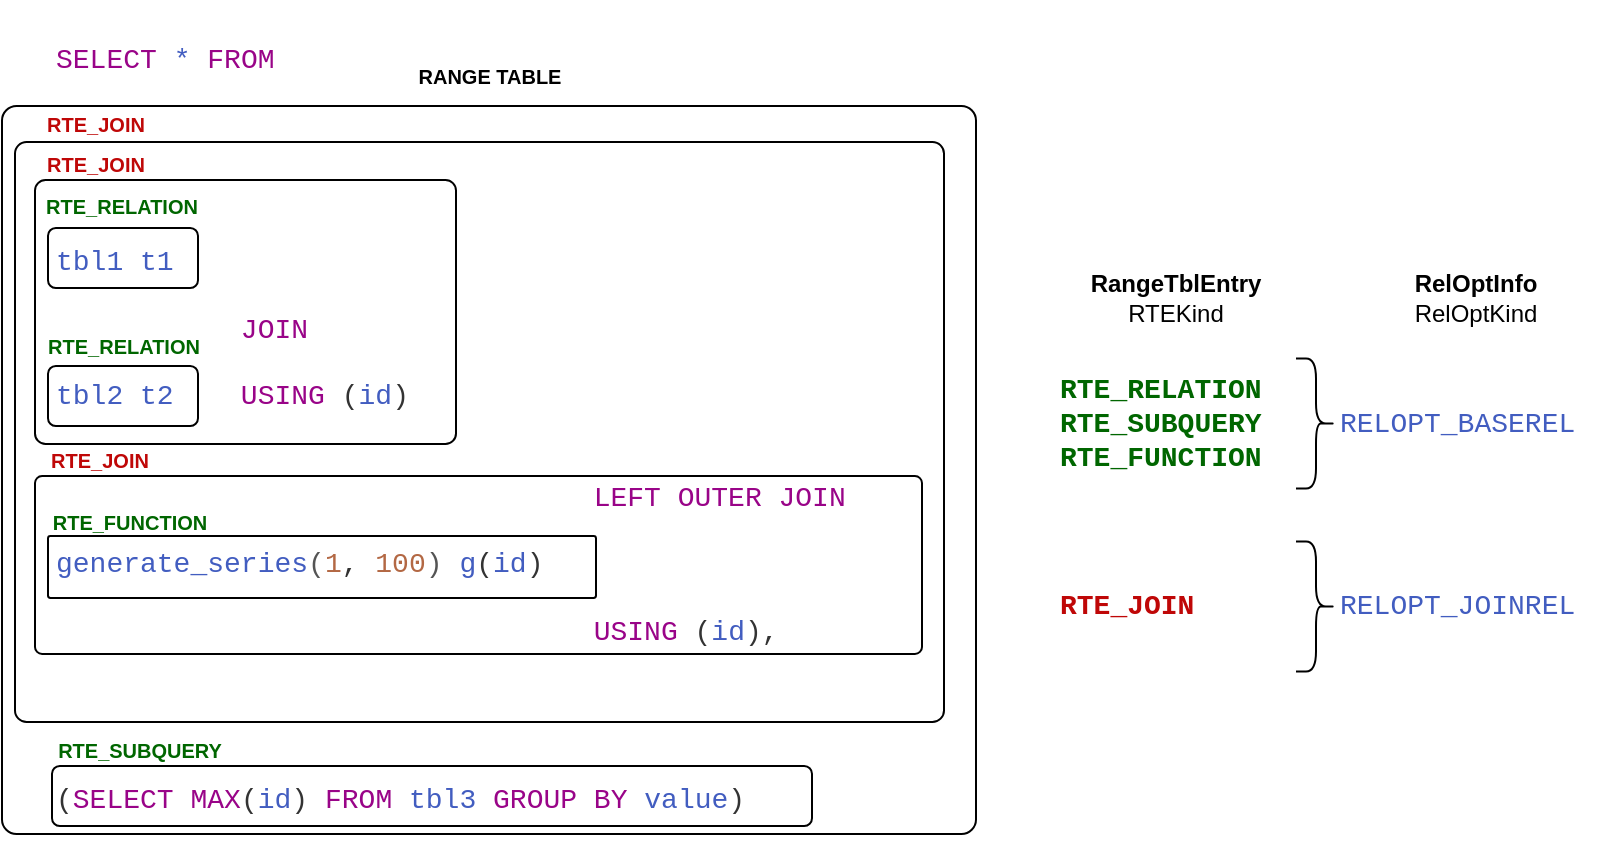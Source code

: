<mxfile version="24.7.8">
  <diagram name="Страница — 1" id="Zvr2eW7H0rXLNG6UFAMz">
    <mxGraphModel dx="1400" dy="580" grid="1" gridSize="10" guides="1" tooltips="1" connect="1" arrows="1" fold="1" page="1" pageScale="1" pageWidth="827" pageHeight="1169" math="0" shadow="0">
      <root>
        <mxCell id="0" />
        <mxCell id="1" parent="0" />
        <UserObject label="&lt;div style=&quot;font-size: 14px;&quot;&gt;&lt;span style=&quot;background-color: initial; font-size: 14px;&quot;&gt;&lt;font color=&quot;#990488&quot; style=&quot;font-size: 14px;&quot;&gt;SELECT&lt;/font&gt;&amp;nbsp;&lt;font color=&quot;#425dc0&quot; style=&quot;font-size: 14px;&quot;&gt;*&lt;/font&gt;&lt;font color=&quot;#990488&quot; style=&quot;font-size: 14px;&quot;&gt;&amp;nbsp;FROM&lt;/font&gt;&lt;/span&gt;&lt;/div&gt;&lt;div style=&quot;font-size: 14px;&quot;&gt;&lt;span style=&quot;background-color: initial; font-size: 14px;&quot;&gt;&lt;br style=&quot;font-size: 14px;&quot;&gt;&lt;/span&gt;&lt;/div&gt;&lt;div style=&quot;font-size: 14px;&quot;&gt;&lt;span style=&quot;background-color: initial; font-size: 14px;&quot;&gt;&amp;nbsp;&lt;/span&gt;&lt;/div&gt;&lt;div style=&quot;font-size: 14px;&quot;&gt;&lt;span style=&quot;background-color: initial; font-size: 14px;&quot;&gt;&lt;font color=&quot;#425dc0&quot; style=&quot;font-size: 14px;&quot;&gt;&lt;br style=&quot;font-size: 14px;&quot;&gt;&lt;/font&gt;&lt;/span&gt;&lt;/div&gt;&lt;div style=&quot;font-size: 14px;&quot;&gt;&lt;span style=&quot;background-color: initial; font-size: 14px;&quot;&gt;&lt;font color=&quot;#425dc0&quot; style=&quot;font-size: 14px;&quot;&gt;&lt;br style=&quot;font-size: 14px;&quot;&gt;&lt;/font&gt;&lt;/span&gt;&lt;/div&gt;&lt;div style=&quot;font-size: 14px;&quot;&gt;&lt;span style=&quot;background-color: initial; font-size: 14px;&quot;&gt;&lt;font color=&quot;#425dc0&quot; style=&quot;font-size: 14px;&quot;&gt;&lt;br style=&quot;font-size: 14px;&quot;&gt;&lt;/font&gt;&lt;/span&gt;&lt;/div&gt;&lt;div style=&quot;font-size: 14px;&quot;&gt;&lt;span style=&quot;background-color: initial; font-size: 14px;&quot;&gt;&lt;font color=&quot;#425dc0&quot; style=&quot;font-size: 14px;&quot;&gt;tbl1 t1&lt;/font&gt;&lt;font color=&quot;#990488&quot; style=&quot;font-size: 14px;&quot;&gt;&amp;nbsp;&lt;/font&gt;&lt;/span&gt;&lt;/div&gt;&lt;div style=&quot;font-size: 14px;&quot;&gt;&lt;span style=&quot;background-color: initial; color: rgb(153, 4, 136); font-size: 14px;&quot;&gt;&lt;br style=&quot;font-size: 14px;&quot;&gt;&lt;/span&gt;&lt;/div&gt;&lt;div style=&quot;font-size: 14px;&quot;&gt;&lt;span style=&quot;background-color: initial; color: rgb(153, 4, 136); font-size: 14px;&quot;&gt;&lt;span style=&quot;white-space: pre; font-size: 14px;&quot;&gt;&#x9;&lt;/span&gt;&amp;nbsp; &amp;nbsp;JOIN&amp;nbsp;&lt;/span&gt;&lt;/div&gt;&lt;div style=&quot;font-size: 14px;&quot;&gt;&lt;span style=&quot;background-color: initial; color: rgb(66, 93, 192); font-size: 14px;&quot;&gt;&lt;br style=&quot;font-size: 14px;&quot;&gt;&lt;/span&gt;&lt;/div&gt;&lt;div style=&quot;font-size: 14px;&quot;&gt;&lt;span style=&quot;background-color: initial; color: rgb(66, 93, 192); font-size: 14px;&quot;&gt;tbl2 t2&amp;nbsp; &amp;nbsp;&amp;nbsp;&lt;/span&gt;&lt;font color=&quot;#990488&quot; style=&quot;background-color: initial; font-size: 14px;&quot;&gt;USING&lt;/font&gt;&lt;span style=&quot;background-color: initial; color: rgb(66, 93, 192); font-size: 14px;&quot;&gt;&amp;nbsp;&lt;/span&gt;&lt;font color=&quot;#333333&quot; style=&quot;background-color: initial; color: rgb(51, 51, 51); font-size: 14px;&quot;&gt;(&lt;/font&gt;&lt;font color=&quot;#425dc0&quot; style=&quot;background-color: initial; font-size: 14px;&quot;&gt;id&lt;/font&gt;&lt;font color=&quot;#333333&quot; style=&quot;background-color: initial; color: rgb(51, 51, 51); font-size: 14px;&quot;&gt;)&lt;/font&gt;&lt;br style=&quot;font-size: 14px;&quot;&gt;&lt;/div&gt;&lt;div style=&quot;color: rgb(51, 51, 51); font-size: 14px;&quot;&gt;&lt;font color=&quot;#333333&quot; style=&quot;font-size: 14px;&quot;&gt;&lt;br style=&quot;font-size: 14px;&quot;&gt;&lt;/font&gt;&lt;/div&gt;&lt;div style=&quot;font-size: 14px;&quot;&gt;&lt;br style=&quot;font-size: 14px;&quot;&gt;&lt;/div&gt;&lt;div style=&quot;font-size: 14px;&quot;&gt;&lt;font color=&quot;#990488&quot; style=&quot;font-size: 14px;&quot;&gt;&lt;span style=&quot;white-space: pre; font-size: 14px;&quot;&gt;&#x9;&lt;/span&gt;&lt;span style=&quot;white-space: pre; font-size: 14px;&quot;&gt;&#x9;&lt;/span&gt;&lt;span style=&quot;white-space: pre; font-size: 14px;&quot;&gt;&#x9;&lt;/span&gt;&lt;span style=&quot;white-space: pre; font-size: 14px;&quot;&gt;&#x9;&lt;/span&gt;LEFT OUTER JOIN&lt;/font&gt;&lt;/div&gt;&lt;div style=&quot;font-size: 14px;&quot;&gt;&lt;font color=&quot;#425dc0&quot; style=&quot;font-size: 14px;&quot;&gt;&lt;br style=&quot;font-size: 14px;&quot;&gt;&lt;/font&gt;&lt;/div&gt;&lt;div style=&quot;font-size: 14px;&quot;&gt;&lt;font color=&quot;#425dc0&quot; style=&quot;font-size: 14px;&quot;&gt;generate_series&lt;/font&gt;&lt;font color=&quot;#545454&quot; style=&quot;font-size: 14px;&quot;&gt;(&lt;/font&gt;&lt;font color=&quot;#b36844&quot; style=&quot;font-size: 14px;&quot;&gt;1&lt;/font&gt;&lt;font color=&quot;#313131&quot; style=&quot;font-size: 14px;&quot;&gt;,&lt;/font&gt;&lt;font color=&quot;#990488&quot; style=&quot;font-size: 14px;&quot;&gt; &lt;/font&gt;&lt;font color=&quot;#b36844&quot; style=&quot;font-size: 14px;&quot;&gt;100&lt;/font&gt;&lt;font color=&quot;#545454&quot; style=&quot;font-size: 14px;&quot;&gt;)&lt;/font&gt;&lt;font color=&quot;#990488&quot; style=&quot;font-size: 14px;&quot;&gt; &lt;/font&gt;&lt;font color=&quot;#425dc0&quot; style=&quot;font-size: 14px;&quot;&gt;g&lt;/font&gt;&lt;font color=&quot;#333333&quot; style=&quot;background-color: initial; color: rgb(51, 51, 51); font-size: 14px;&quot;&gt;(&lt;/font&gt;&lt;font color=&quot;#425dc0&quot; style=&quot;background-color: initial; font-size: 14px;&quot;&gt;id&lt;/font&gt;&lt;font color=&quot;#333333&quot; style=&quot;background-color: initial; color: rgb(51, 51, 51); font-size: 14px;&quot;&gt;)&lt;/font&gt;&lt;/div&gt;&lt;div style=&quot;font-size: 14px;&quot;&gt;&lt;font color=&quot;#990488&quot; style=&quot;font-size: 14px;&quot;&gt;&lt;br style=&quot;font-size: 14px;&quot;&gt;&lt;/font&gt;&lt;/div&gt;&lt;div style=&quot;font-size: 14px;&quot;&gt;&lt;font color=&quot;#990488&quot; style=&quot;font-size: 14px;&quot;&gt;&amp;nbsp; &amp;nbsp; &amp;nbsp; &amp;nbsp; &amp;nbsp; &amp;nbsp; &amp;nbsp; &amp;nbsp; &amp;nbsp; &amp;nbsp; &amp;nbsp; &amp;nbsp; &amp;nbsp; &amp;nbsp; &amp;nbsp; &amp;nbsp; USING&amp;nbsp;&lt;/font&gt;&lt;font color=&quot;#333333&quot; style=&quot;background-color: initial; color: rgb(51, 51, 51); font-size: 14px;&quot;&gt;(&lt;/font&gt;&lt;font color=&quot;#425dc0&quot; style=&quot;background-color: initial; font-size: 14px;&quot;&gt;id&lt;/font&gt;&lt;font color=&quot;#333333&quot; style=&quot;background-color: initial; color: rgb(51, 51, 51); font-size: 14px;&quot;&gt;),&lt;/font&gt;&lt;/div&gt;&lt;div style=&quot;color: rgb(51, 51, 51); font-size: 14px;&quot;&gt;&lt;font color=&quot;#333333&quot; style=&quot;font-size: 14px;&quot;&gt;&lt;br style=&quot;font-size: 14px;&quot;&gt;&lt;/font&gt;&lt;/div&gt;&lt;font color=&quot;#333333&quot; style=&quot;font-size: 14px;&quot;&gt;&lt;div style=&quot;font-size: 14px;&quot;&gt;&lt;font color=&quot;#333333&quot; style=&quot;font-size: 14px;&quot;&gt;&lt;br style=&quot;font-size: 14px;&quot;&gt;&lt;/font&gt;&lt;/div&gt;&lt;div style=&quot;font-size: 14px;&quot;&gt;&lt;font color=&quot;#333333&quot; style=&quot;font-size: 14px;&quot;&gt;&lt;br&gt;&lt;/font&gt;&lt;/div&gt;&lt;div&gt;&lt;font color=&quot;#333333&quot; style=&quot;font-size: 14px;&quot;&gt;&lt;br&gt;&lt;/font&gt;&lt;/div&gt;(&lt;/font&gt;&lt;font color=&quot;#990488&quot; style=&quot;background-color: initial; font-size: 14px;&quot;&gt;SELECT&lt;/font&gt;&lt;span style=&quot;background-color: initial; font-size: 14px;&quot;&gt; &lt;/span&gt;&lt;font color=&quot;#990488&quot; style=&quot;background-color: initial; font-size: 14px;&quot;&gt;MAX&lt;/font&gt;&lt;font color=&quot;#333333&quot; style=&quot;background-color: initial; font-size: 14px;&quot;&gt;(&lt;/font&gt;&lt;font color=&quot;#425dc0&quot; style=&quot;background-color: initial; font-size: 14px;&quot;&gt;id&lt;/font&gt;&lt;font color=&quot;#333333&quot; style=&quot;background-color: initial; font-size: 14px;&quot;&gt;)&lt;/font&gt;&lt;span style=&quot;background-color: initial; font-size: 14px;&quot;&gt;&amp;nbsp;&lt;/span&gt;&lt;font color=&quot;#990488&quot; style=&quot;background-color: initial; font-size: 14px;&quot;&gt;FROM&lt;/font&gt;&lt;span style=&quot;background-color: initial; font-size: 14px;&quot;&gt; &lt;/span&gt;&lt;font color=&quot;#425dc0&quot; style=&quot;background-color: initial; font-size: 14px;&quot;&gt;tbl3&lt;/font&gt;&lt;span style=&quot;background-color: initial; font-size: 14px;&quot;&gt;&amp;nbsp;&lt;/span&gt;&lt;font color=&quot;#990488&quot; style=&quot;background-color: initial; font-size: 14px;&quot;&gt;GROUP BY&lt;/font&gt;&lt;font color=&quot;#425dc0&quot; style=&quot;background-color: initial; font-size: 14px;&quot;&gt; value&lt;/font&gt;&lt;span style=&quot;background-color: initial; color: rgb(51, 51, 51); font-size: 14px;&quot;&gt;)&lt;/span&gt;" link="explain select t1.value, max(t1.id) from tbl t1&#xa;join&#xa;(select id from tbl where value = 1 or value = 2) t2&#xa;using (id)&#xa;group by t1.value&#xa;having count(t1.id) &gt; 100;" id="W669uPvKT1c0R3ufBaIu-1">
          <mxCell style="text;html=1;align=left;verticalAlign=middle;whiteSpace=wrap;rounded=0;fontFamily=Courier New;shadow=0;horizontal=1;spacing=2;fontSize=14;" parent="1" vertex="1">
            <mxGeometry x="248" y="113" width="480" height="430" as="geometry" />
          </mxCell>
        </UserObject>
        <mxCell id="gRIM112ALjNljpeR_7gf-1" value="" style="rounded=1;whiteSpace=wrap;html=1;fillColor=none;align=left;verticalAlign=top;arcSize=13;" parent="1" vertex="1">
          <mxGeometry x="246" y="227" width="75" height="30" as="geometry" />
        </mxCell>
        <mxCell id="gRIM112ALjNljpeR_7gf-2" value="RTE_RELATION" style="text;html=1;align=center;verticalAlign=middle;whiteSpace=wrap;rounded=0;fontSize=10;fontStyle=1;fontColor=#006600;" parent="1" vertex="1">
          <mxGeometry x="235.5" y="201" width="94" height="30" as="geometry" />
        </mxCell>
        <mxCell id="gRIM112ALjNljpeR_7gf-3" value="" style="rounded=1;whiteSpace=wrap;html=1;fillColor=none;align=left;verticalAlign=top;arcSize=13;" parent="1" vertex="1">
          <mxGeometry x="246" y="296" width="75" height="30" as="geometry" />
        </mxCell>
        <mxCell id="gRIM112ALjNljpeR_7gf-4" value="RTE_RELATION" style="text;html=1;align=center;verticalAlign=middle;whiteSpace=wrap;rounded=0;fontSize=10;fontStyle=1;fontColor=#006600;" parent="1" vertex="1">
          <mxGeometry x="236.5" y="271" width="94" height="30" as="geometry" />
        </mxCell>
        <mxCell id="gRIM112ALjNljpeR_7gf-5" value="" style="rounded=1;whiteSpace=wrap;html=1;fillColor=none;align=left;verticalAlign=top;arcSize=4;" parent="1" vertex="1">
          <mxGeometry x="239.5" y="203" width="210.5" height="132" as="geometry" />
        </mxCell>
        <mxCell id="gRIM112ALjNljpeR_7gf-6" value="RTE_JOIN" style="text;html=1;align=center;verticalAlign=middle;whiteSpace=wrap;rounded=0;fontSize=10;fontStyle=1;fontColor=#BF0707;" parent="1" vertex="1">
          <mxGeometry x="223" y="180" width="94" height="30" as="geometry" />
        </mxCell>
        <mxCell id="gRIM112ALjNljpeR_7gf-7" value="" style="rounded=1;whiteSpace=wrap;html=1;fillColor=none;align=left;verticalAlign=top;arcSize=4;" parent="1" vertex="1">
          <mxGeometry x="246" y="381" width="274" height="31" as="geometry" />
        </mxCell>
        <mxCell id="gRIM112ALjNljpeR_7gf-8" value="RTE_FUNCTION" style="text;html=1;align=center;verticalAlign=middle;whiteSpace=wrap;rounded=0;fontSize=10;fontStyle=1;fontColor=#006600;" parent="1" vertex="1">
          <mxGeometry x="239.5" y="359" width="94" height="30" as="geometry" />
        </mxCell>
        <mxCell id="gRIM112ALjNljpeR_7gf-9" value="" style="rounded=1;whiteSpace=wrap;html=1;fillColor=none;align=left;verticalAlign=top;arcSize=4;" parent="1" vertex="1">
          <mxGeometry x="239.5" y="351" width="443.5" height="89" as="geometry" />
        </mxCell>
        <mxCell id="gRIM112ALjNljpeR_7gf-10" value="RTE_JOIN" style="text;html=1;align=center;verticalAlign=middle;whiteSpace=wrap;rounded=0;fontSize=10;fontStyle=1;fontColor=#BF0707;" parent="1" vertex="1">
          <mxGeometry x="225" y="328" width="94" height="30" as="geometry" />
        </mxCell>
        <mxCell id="gRIM112ALjNljpeR_7gf-11" value="" style="rounded=1;whiteSpace=wrap;html=1;fillColor=none;align=left;verticalAlign=top;arcSize=13;" parent="1" vertex="1">
          <mxGeometry x="248" y="496" width="380" height="30" as="geometry" />
        </mxCell>
        <mxCell id="gRIM112ALjNljpeR_7gf-12" value="RTE_SUBQUERY" style="text;html=1;align=center;verticalAlign=middle;whiteSpace=wrap;rounded=0;fontSize=10;fontStyle=1;fontColor=#006600;" parent="1" vertex="1">
          <mxGeometry x="244.5" y="473" width="94" height="30" as="geometry" />
        </mxCell>
        <mxCell id="gRIM112ALjNljpeR_7gf-13" value="" style="rounded=1;whiteSpace=wrap;html=1;fillColor=none;align=left;verticalAlign=top;arcSize=2;" parent="1" vertex="1">
          <mxGeometry x="229.5" y="184" width="464.5" height="290" as="geometry" />
        </mxCell>
        <mxCell id="gRIM112ALjNljpeR_7gf-14" value="RTE_JOIN" style="text;html=1;align=center;verticalAlign=middle;whiteSpace=wrap;rounded=0;fontSize=10;fontStyle=1;fontColor=#BF0707;" parent="1" vertex="1">
          <mxGeometry x="223" y="160" width="94" height="30" as="geometry" />
        </mxCell>
        <mxCell id="gRIM112ALjNljpeR_7gf-15" value="" style="rounded=1;whiteSpace=wrap;html=1;fillColor=none;align=left;verticalAlign=top;arcSize=2;" parent="1" vertex="1">
          <mxGeometry x="223" y="166" width="487" height="364" as="geometry" />
        </mxCell>
        <mxCell id="gRIM112ALjNljpeR_7gf-16" value="RANGE TABLE" style="text;html=1;align=center;verticalAlign=middle;whiteSpace=wrap;rounded=0;fontSize=10;fontStyle=1" parent="1" vertex="1">
          <mxGeometry x="419.5" y="136" width="94" height="30" as="geometry" />
        </mxCell>
        <UserObject label="&lt;div style=&quot;font-size: 14px;&quot;&gt;&lt;font&gt;RTE_RELATION&lt;/font&gt;&lt;/div&gt;&lt;div style=&quot;font-size: 14px;&quot;&gt;&lt;font&gt;RTE_SUBQUERY&lt;/font&gt;&lt;/div&gt;&lt;div style=&quot;font-size: 14px;&quot;&gt;&lt;font&gt;RTE_FUNCTION&lt;/font&gt;&lt;/div&gt;" link="explain select t1.value, max(t1.id) from tbl t1&#xa;join&#xa;(select id from tbl where value = 1 or value = 2) t2&#xa;using (id)&#xa;group by t1.value&#xa;having count(t1.id) &gt; 100;" id="y6tNVJfkj9et3naN2INF-1">
          <mxCell style="text;html=1;align=left;verticalAlign=middle;whiteSpace=wrap;rounded=0;fontFamily=Courier New;shadow=0;horizontal=1;spacing=2;fontSize=14;fontColor=#006600;fontStyle=1" vertex="1" parent="1">
            <mxGeometry x="750" y="292.25" width="120" height="65" as="geometry" />
          </mxCell>
        </UserObject>
        <mxCell id="y6tNVJfkj9et3naN2INF-2" value="" style="shape=curlyBracket;whiteSpace=wrap;html=1;rounded=1;flipH=1;labelPosition=right;verticalLabelPosition=middle;align=left;verticalAlign=middle;" vertex="1" parent="1">
          <mxGeometry x="870" y="292.25" width="20" height="65" as="geometry" />
        </mxCell>
        <UserObject label="&lt;div style=&quot;font-size: 14px;&quot;&gt;&lt;font color=&quot;#425dc0&quot;&gt;RELOPT_BASEREL&lt;/font&gt;&lt;/div&gt;" link="explain select t1.value, max(t1.id) from tbl t1&#xa;join&#xa;(select id from tbl where value = 1 or value = 2) t2&#xa;using (id)&#xa;group by t1.value&#xa;having count(t1.id) &gt; 100;" id="y6tNVJfkj9et3naN2INF-3">
          <mxCell style="text;html=1;align=left;verticalAlign=middle;whiteSpace=wrap;rounded=0;fontFamily=Courier New;shadow=0;horizontal=1;spacing=2;fontSize=14;" vertex="1" parent="1">
            <mxGeometry x="890" y="292.25" width="140" height="65" as="geometry" />
          </mxCell>
        </UserObject>
        <UserObject label="&lt;div style=&quot;font-size: 14px;&quot;&gt;&lt;font&gt;RTE_JOIN&lt;/font&gt;&lt;/div&gt;" link="explain select t1.value, max(t1.id) from tbl t1&#xa;join&#xa;(select id from tbl where value = 1 or value = 2) t2&#xa;using (id)&#xa;group by t1.value&#xa;having count(t1.id) &gt; 100;" id="y6tNVJfkj9et3naN2INF-4">
          <mxCell style="text;html=1;align=left;verticalAlign=middle;whiteSpace=wrap;rounded=0;fontFamily=Courier New;shadow=0;horizontal=1;spacing=2;fontSize=14;fontColor=#BF0707;fontStyle=1" vertex="1" parent="1">
            <mxGeometry x="750" y="383.75" width="120" height="65" as="geometry" />
          </mxCell>
        </UserObject>
        <mxCell id="y6tNVJfkj9et3naN2INF-5" value="" style="shape=curlyBracket;whiteSpace=wrap;html=1;rounded=1;flipH=1;labelPosition=right;verticalLabelPosition=middle;align=left;verticalAlign=middle;" vertex="1" parent="1">
          <mxGeometry x="870" y="383.75" width="20" height="65" as="geometry" />
        </mxCell>
        <UserObject label="&lt;div style=&quot;font-size: 14px;&quot;&gt;&lt;font color=&quot;#425dc0&quot;&gt;RELOPT_JOINREL&lt;/font&gt;&lt;/div&gt;" link="explain select t1.value, max(t1.id) from tbl t1&#xa;join&#xa;(select id from tbl where value = 1 or value = 2) t2&#xa;using (id)&#xa;group by t1.value&#xa;having count(t1.id) &gt; 100;" id="y6tNVJfkj9et3naN2INF-6">
          <mxCell style="text;html=1;align=left;verticalAlign=middle;whiteSpace=wrap;rounded=0;fontFamily=Courier New;shadow=0;horizontal=1;spacing=2;fontSize=14;" vertex="1" parent="1">
            <mxGeometry x="890" y="383.75" width="140" height="65" as="geometry" />
          </mxCell>
        </UserObject>
        <mxCell id="y6tNVJfkj9et3naN2INF-7" value="&lt;div&gt;&lt;b&gt;RangeTblEntry&lt;/b&gt;&lt;/div&gt;RTEKind" style="text;html=1;align=center;verticalAlign=middle;whiteSpace=wrap;rounded=0;" vertex="1" parent="1">
          <mxGeometry x="760" y="237.25" width="100" height="50" as="geometry" />
        </mxCell>
        <mxCell id="y6tNVJfkj9et3naN2INF-8" value="&lt;div&gt;&lt;b&gt;RelOptInfo&lt;/b&gt;&lt;/div&gt;RelOptKind" style="text;html=1;align=center;verticalAlign=middle;whiteSpace=wrap;rounded=0;" vertex="1" parent="1">
          <mxGeometry x="920" y="247.25" width="80" height="30" as="geometry" />
        </mxCell>
      </root>
    </mxGraphModel>
  </diagram>
</mxfile>
